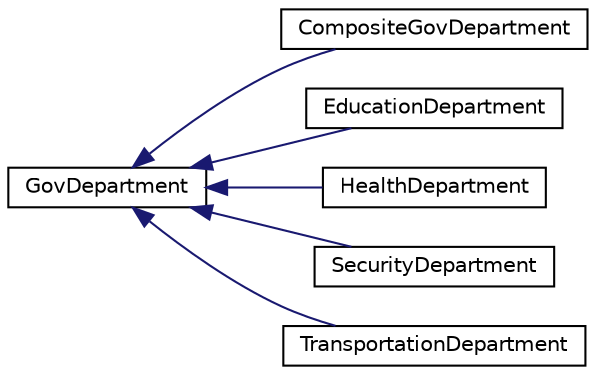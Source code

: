 digraph "Graphical Class Hierarchy"
{
 // LATEX_PDF_SIZE
  edge [fontname="Helvetica",fontsize="10",labelfontname="Helvetica",labelfontsize="10"];
  node [fontname="Helvetica",fontsize="10",shape=record];
  rankdir="LR";
  Node0 [label="GovDepartment",height=0.2,width=0.4,color="black", fillcolor="white", style="filled",URL="$classGovDepartment.html",tooltip="Abstract base class representing a government department."];
  Node0 -> Node1 [dir="back",color="midnightblue",fontsize="10",style="solid",fontname="Helvetica"];
  Node1 [label="CompositeGovDepartment",height=0.2,width=0.4,color="black", fillcolor="white", style="filled",URL="$classCompositeGovDepartment.html",tooltip="A composite class that manages multiple government departments."];
  Node0 -> Node2 [dir="back",color="midnightblue",fontsize="10",style="solid",fontname="Helvetica"];
  Node2 [label="EducationDepartment",height=0.2,width=0.4,color="black", fillcolor="white", style="filled",URL="$classEducationDepartment.html",tooltip="Represents the Education Department in the government structure."];
  Node0 -> Node3 [dir="back",color="midnightblue",fontsize="10",style="solid",fontname="Helvetica"];
  Node3 [label="HealthDepartment",height=0.2,width=0.4,color="black", fillcolor="white", style="filled",URL="$classHealthDepartment.html",tooltip="Concrete implementation of a government health department."];
  Node0 -> Node4 [dir="back",color="midnightblue",fontsize="10",style="solid",fontname="Helvetica"];
  Node4 [label="SecurityDepartment",height=0.2,width=0.4,color="black", fillcolor="white", style="filled",URL="$classSecurityDepartment.html",tooltip="Represents a security department that inherits from GovDepartment."];
  Node0 -> Node5 [dir="back",color="midnightblue",fontsize="10",style="solid",fontname="Helvetica"];
  Node5 [label="TransportationDepartment",height=0.2,width=0.4,color="black", fillcolor="white", style="filled",URL="$classTransportationDepartment.html",tooltip="Represents the Transportation Department in the government structure @inherits GovDepartment."];
}
